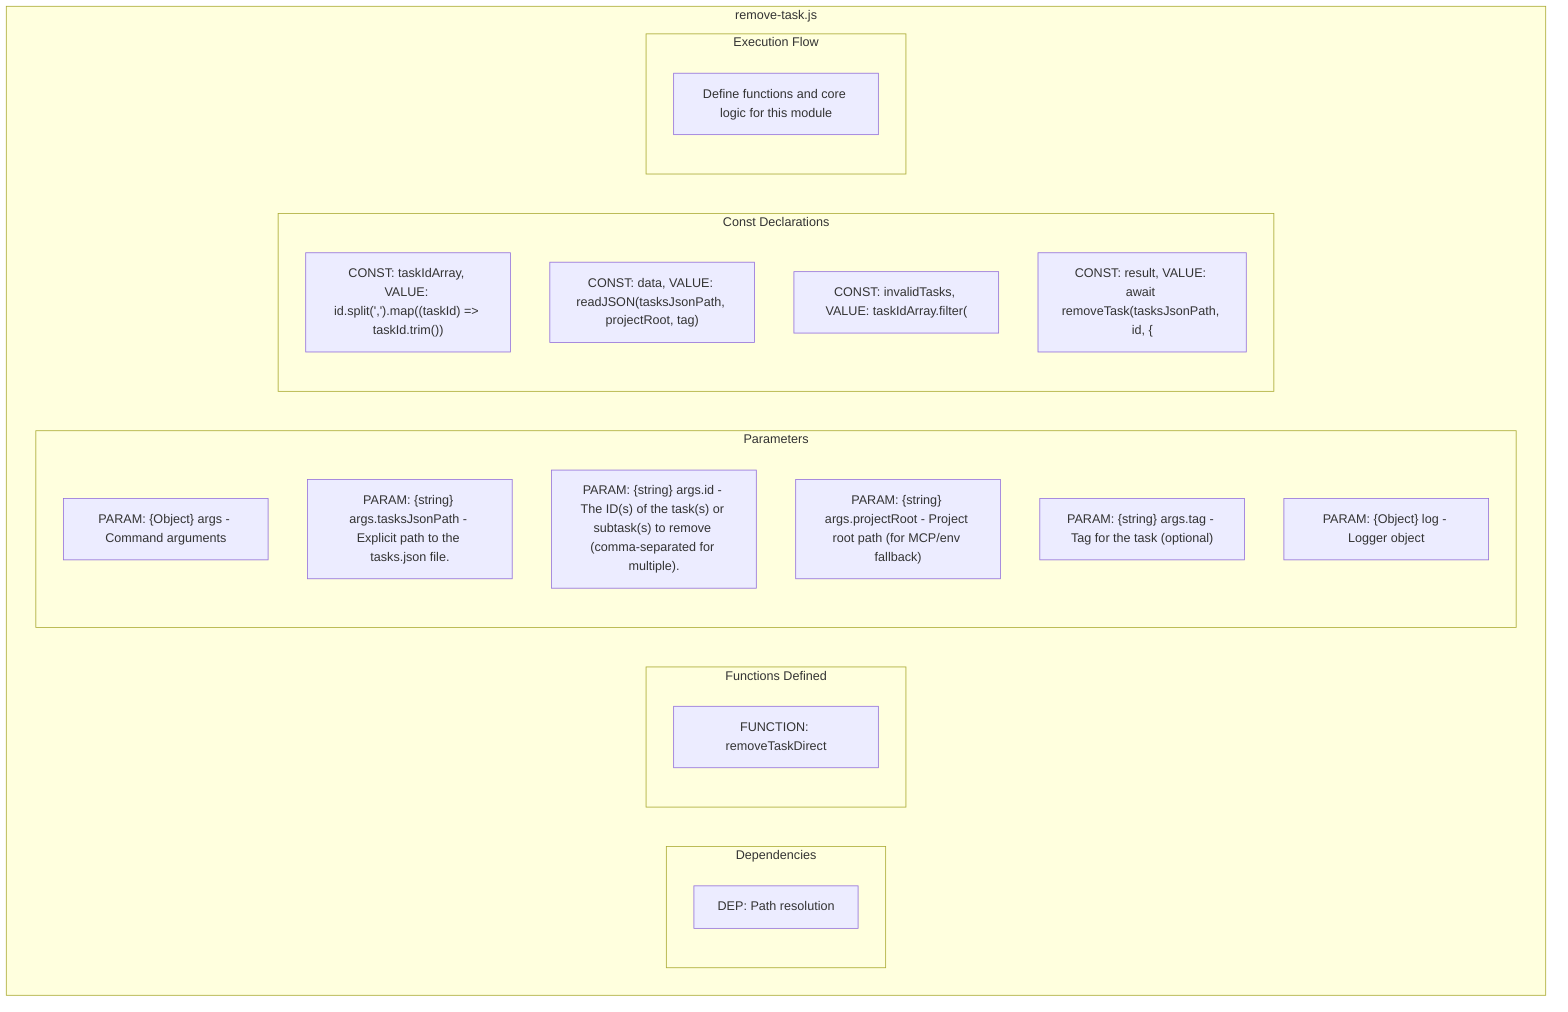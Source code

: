 flowchart TB
    subgraph Dependencies["Dependencies"]
        D1["DEP: Path resolution"]
    end
    subgraph FunctionsDefined["Functions Defined"]
        FU1["FUNCTION: removeTaskDirect"]
    end
    subgraph Parameters["Parameters"]
        P1["PARAM: {Object} args - Command arguments"]
        P2["PARAM: {string} args.tasksJsonPath - Explicit path to the tasks.json file."]
        P3["PARAM: {string} args.id - The ID(s) of the task(s) or subtask(s) to remove (comma-separated for multiple)."]
        P4["PARAM: {string} args.projectRoot - Project root path (for MCP/env fallback)"]
        P5["PARAM: {string} args.tag - Tag for the task (optional)"]
        P6["PARAM: {Object} log - Logger object"]
    end
    subgraph Constants["Const Declarations"]
        C1["CONST: taskIdArray, VALUE: id.split(',').map((taskId) => taskId.trim())"]
        C2["CONST: data, VALUE: readJSON(tasksJsonPath, projectRoot, tag)"]
        C3["CONST: invalidTasks, VALUE: taskIdArray.filter("]
        C4["CONST: result, VALUE: await removeTask(tasksJsonPath, id, {"]
    end
    subgraph ExecutionFlow["Execution Flow"]
        FL1["Define functions and core logic for this module"]
    end
    subgraph FileName["remove-task.js"]
        Dependencies
        FunctionsDefined
        Parameters
        Constants
        ExecutionFlow
    end